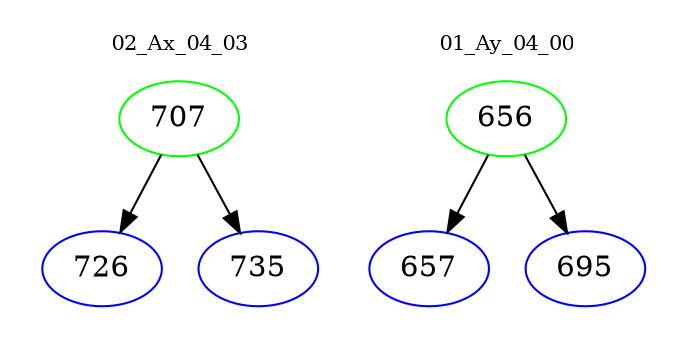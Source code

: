 digraph{
subgraph cluster_0 {
color = white
label = "02_Ax_04_03";
fontsize=10;
T0_707 [label="707", color="green"]
T0_707 -> T0_726 [color="black"]
T0_726 [label="726", color="blue"]
T0_707 -> T0_735 [color="black"]
T0_735 [label="735", color="blue"]
}
subgraph cluster_1 {
color = white
label = "01_Ay_04_00";
fontsize=10;
T1_656 [label="656", color="green"]
T1_656 -> T1_657 [color="black"]
T1_657 [label="657", color="blue"]
T1_656 -> T1_695 [color="black"]
T1_695 [label="695", color="blue"]
}
}
